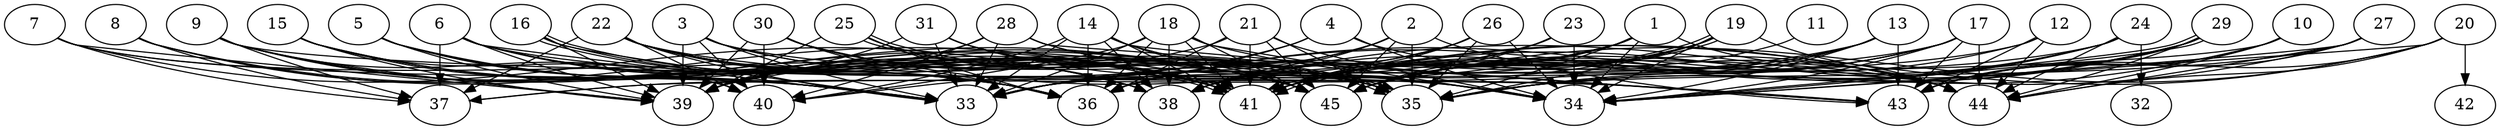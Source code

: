// DAG automatically generated by daggen at Thu Oct  3 14:07:25 2019
// ./daggen --dot -n 45 --ccr 0.3 --fat 0.9 --regular 0.7 --density 0.7 --mindata 5242880 --maxdata 52428800 
digraph G {
  1 [size="78909440", alpha="0.11", expect_size="23672832"] 
  1 -> 34 [size ="23672832"]
  1 -> 35 [size ="23672832"]
  1 -> 36 [size ="23672832"]
  1 -> 38 [size ="23672832"]
  1 -> 39 [size ="23672832"]
  1 -> 41 [size ="23672832"]
  1 -> 44 [size ="23672832"]
  1 -> 45 [size ="23672832"]
  2 [size="74601813", alpha="0.08", expect_size="22380544"] 
  2 -> 33 [size ="22380544"]
  2 -> 35 [size ="22380544"]
  2 -> 36 [size ="22380544"]
  2 -> 38 [size ="22380544"]
  2 -> 43 [size ="22380544"]
  2 -> 45 [size ="22380544"]
  3 [size="60368213", alpha="0.18", expect_size="18110464"] 
  3 -> 33 [size ="18110464"]
  3 -> 35 [size ="18110464"]
  3 -> 39 [size ="18110464"]
  3 -> 40 [size ="18110464"]
  3 -> 41 [size ="18110464"]
  3 -> 44 [size ="18110464"]
  4 [size="38471680", alpha="0.11", expect_size="11541504"] 
  4 -> 33 [size ="11541504"]
  4 -> 34 [size ="11541504"]
  4 -> 40 [size ="11541504"]
  4 -> 44 [size ="11541504"]
  5 [size="87671467", alpha="0.16", expect_size="26301440"] 
  5 -> 33 [size ="26301440"]
  5 -> 36 [size ="26301440"]
  5 -> 39 [size ="26301440"]
  5 -> 45 [size ="26301440"]
  6 [size="129993387", alpha="0.01", expect_size="38998016"] 
  6 -> 33 [size ="38998016"]
  6 -> 34 [size ="38998016"]
  6 -> 36 [size ="38998016"]
  6 -> 37 [size ="38998016"]
  6 -> 38 [size ="38998016"]
  6 -> 39 [size ="38998016"]
  6 -> 41 [size ="38998016"]
  7 [size="106635947", alpha="0.08", expect_size="31990784"] 
  7 -> 33 [size ="31990784"]
  7 -> 35 [size ="31990784"]
  7 -> 37 [size ="31990784"]
  7 -> 38 [size ="31990784"]
  7 -> 39 [size ="31990784"]
  8 [size="144636587", alpha="0.10", expect_size="43390976"] 
  8 -> 33 [size ="43390976"]
  8 -> 36 [size ="43390976"]
  8 -> 37 [size ="43390976"]
  8 -> 41 [size ="43390976"]
  9 [size="78107307", alpha="0.17", expect_size="23432192"] 
  9 -> 33 [size ="23432192"]
  9 -> 36 [size ="23432192"]
  9 -> 37 [size ="23432192"]
  9 -> 39 [size ="23432192"]
  9 -> 40 [size ="23432192"]
  9 -> 43 [size ="23432192"]
  9 -> 45 [size ="23432192"]
  10 [size="86022827", alpha="0.09", expect_size="25806848"] 
  10 -> 35 [size ="25806848"]
  10 -> 37 [size ="25806848"]
  10 -> 43 [size ="25806848"]
  10 -> 44 [size ="25806848"]
  11 [size="161563307", alpha="0.08", expect_size="48468992"] 
  11 -> 45 [size ="48468992"]
  12 [size="87439360", alpha="0.07", expect_size="26231808"] 
  12 -> 33 [size ="26231808"]
  12 -> 43 [size ="26231808"]
  12 -> 44 [size ="26231808"]
  12 -> 45 [size ="26231808"]
  13 [size="146503680", alpha="0.06", expect_size="43951104"] 
  13 -> 34 [size ="43951104"]
  13 -> 35 [size ="43951104"]
  13 -> 37 [size ="43951104"]
  13 -> 41 [size ="43951104"]
  13 -> 43 [size ="43951104"]
  13 -> 45 [size ="43951104"]
  14 [size="129675947", alpha="0.05", expect_size="38902784"] 
  14 -> 33 [size ="38902784"]
  14 -> 34 [size ="38902784"]
  14 -> 36 [size ="38902784"]
  14 -> 38 [size ="38902784"]
  14 -> 40 [size ="38902784"]
  14 -> 41 [size ="38902784"]
  14 -> 43 [size ="38902784"]
  14 -> 45 [size ="38902784"]
  15 [size="57088000", alpha="0.18", expect_size="17126400"] 
  15 -> 33 [size ="17126400"]
  15 -> 39 [size ="17126400"]
  15 -> 40 [size ="17126400"]
  15 -> 41 [size ="17126400"]
  15 -> 45 [size ="17126400"]
  16 [size="28197547", alpha="0.05", expect_size="8459264"] 
  16 -> 33 [size ="8459264"]
  16 -> 39 [size ="8459264"]
  16 -> 41 [size ="8459264"]
  16 -> 41 [size ="8459264"]
  16 -> 45 [size ="8459264"]
  17 [size="38693547", alpha="0.11", expect_size="11608064"] 
  17 -> 33 [size ="11608064"]
  17 -> 34 [size ="11608064"]
  17 -> 38 [size ="11608064"]
  17 -> 41 [size ="11608064"]
  17 -> 43 [size ="11608064"]
  17 -> 44 [size ="11608064"]
  17 -> 45 [size ="11608064"]
  18 [size="98587307", alpha="0.18", expect_size="29576192"] 
  18 -> 33 [size ="29576192"]
  18 -> 34 [size ="29576192"]
  18 -> 36 [size ="29576192"]
  18 -> 38 [size ="29576192"]
  18 -> 40 [size ="29576192"]
  18 -> 41 [size ="29576192"]
  18 -> 44 [size ="29576192"]
  18 -> 45 [size ="29576192"]
  19 [size="19749547", alpha="0.19", expect_size="5924864"] 
  19 -> 33 [size ="5924864"]
  19 -> 34 [size ="5924864"]
  19 -> 35 [size ="5924864"]
  19 -> 36 [size ="5924864"]
  19 -> 41 [size ="5924864"]
  19 -> 41 [size ="5924864"]
  19 -> 44 [size ="5924864"]
  19 -> 45 [size ="5924864"]
  20 [size="156579840", alpha="0.15", expect_size="46973952"] 
  20 -> 34 [size ="46973952"]
  20 -> 41 [size ="46973952"]
  20 -> 42 [size ="46973952"]
  20 -> 43 [size ="46973952"]
  20 -> 44 [size ="46973952"]
  20 -> 45 [size ="46973952"]
  21 [size="73758720", alpha="0.19", expect_size="22127616"] 
  21 -> 34 [size ="22127616"]
  21 -> 35 [size ="22127616"]
  21 -> 36 [size ="22127616"]
  21 -> 39 [size ="22127616"]
  21 -> 41 [size ="22127616"]
  21 -> 45 [size ="22127616"]
  22 [size="133198507", alpha="0.10", expect_size="39959552"] 
  22 -> 33 [size ="39959552"]
  22 -> 35 [size ="39959552"]
  22 -> 36 [size ="39959552"]
  22 -> 37 [size ="39959552"]
  22 -> 38 [size ="39959552"]
  22 -> 40 [size ="39959552"]
  22 -> 41 [size ="39959552"]
  22 -> 43 [size ="39959552"]
  22 -> 45 [size ="39959552"]
  23 [size="27340800", alpha="0.07", expect_size="8202240"] 
  23 -> 33 [size ="8202240"]
  23 -> 34 [size ="8202240"]
  23 -> 41 [size ="8202240"]
  23 -> 45 [size ="8202240"]
  24 [size="73427627", alpha="0.06", expect_size="22028288"] 
  24 -> 32 [size ="22028288"]
  24 -> 35 [size ="22028288"]
  24 -> 36 [size ="22028288"]
  24 -> 39 [size ="22028288"]
  24 -> 44 [size ="22028288"]
  24 -> 45 [size ="22028288"]
  25 [size="115698347", alpha="0.14", expect_size="34709504"] 
  25 -> 35 [size ="34709504"]
  25 -> 35 [size ="34709504"]
  25 -> 36 [size ="34709504"]
  25 -> 39 [size ="34709504"]
  25 -> 41 [size ="34709504"]
  26 [size="96354987", alpha="0.17", expect_size="28906496"] 
  26 -> 33 [size ="28906496"]
  26 -> 34 [size ="28906496"]
  26 -> 35 [size ="28906496"]
  26 -> 38 [size ="28906496"]
  26 -> 41 [size ="28906496"]
  27 [size="138127360", alpha="0.11", expect_size="41438208"] 
  27 -> 34 [size ="41438208"]
  27 -> 35 [size ="41438208"]
  27 -> 38 [size ="41438208"]
  27 -> 43 [size ="41438208"]
  27 -> 44 [size ="41438208"]
  28 [size="65802240", alpha="0.01", expect_size="19740672"] 
  28 -> 33 [size ="19740672"]
  28 -> 34 [size ="19740672"]
  28 -> 35 [size ="19740672"]
  28 -> 39 [size ="19740672"]
  28 -> 40 [size ="19740672"]
  28 -> 43 [size ="19740672"]
  29 [size="46516907", alpha="0.18", expect_size="13955072"] 
  29 -> 34 [size ="13955072"]
  29 -> 34 [size ="13955072"]
  29 -> 35 [size ="13955072"]
  29 -> 36 [size ="13955072"]
  29 -> 41 [size ="13955072"]
  29 -> 43 [size ="13955072"]
  29 -> 44 [size ="13955072"]
  30 [size="41864533", alpha="0.05", expect_size="12559360"] 
  30 -> 35 [size ="12559360"]
  30 -> 36 [size ="12559360"]
  30 -> 38 [size ="12559360"]
  30 -> 39 [size ="12559360"]
  30 -> 40 [size ="12559360"]
  30 -> 44 [size ="12559360"]
  30 -> 45 [size ="12559360"]
  31 [size="163375787", alpha="0.10", expect_size="49012736"] 
  31 -> 33 [size ="49012736"]
  31 -> 34 [size ="49012736"]
  31 -> 35 [size ="49012736"]
  31 -> 39 [size ="49012736"]
  31 -> 41 [size ="49012736"]
  32 [size="157917867", alpha="0.03", expect_size="47375360"] 
  33 [size="82616320", alpha="0.13", expect_size="24784896"] 
  34 [size="137649493", alpha="0.17", expect_size="41294848"] 
  35 [size="29446827", alpha="0.07", expect_size="8834048"] 
  36 [size="142776320", alpha="0.18", expect_size="42832896"] 
  37 [size="118295893", alpha="0.11", expect_size="35488768"] 
  38 [size="45172053", alpha="0.15", expect_size="13551616"] 
  39 [size="50558293", alpha="0.19", expect_size="15167488"] 
  40 [size="37809493", alpha="0.00", expect_size="11342848"] 
  41 [size="75472213", alpha="0.09", expect_size="22641664"] 
  42 [size="150347093", alpha="0.13", expect_size="45104128"] 
  43 [size="17827840", alpha="0.18", expect_size="5348352"] 
  44 [size="121518080", alpha="0.10", expect_size="36455424"] 
  45 [size="101758293", alpha="0.14", expect_size="30527488"] 
}
